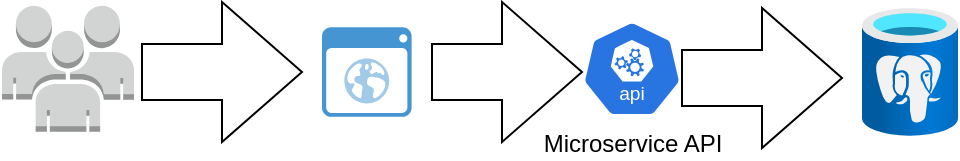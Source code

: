 <mxfile version="24.7.8">
  <diagram name="Page-1" id="4ynfWkz8tXfh3DbcyxUi">
    <mxGraphModel dx="1434" dy="746" grid="1" gridSize="10" guides="1" tooltips="1" connect="1" arrows="1" fold="1" page="1" pageScale="1" pageWidth="850" pageHeight="1100" math="0" shadow="0">
      <root>
        <mxCell id="0" />
        <mxCell id="1" parent="0" />
        <mxCell id="5K2AZYCwFH2fDY0SrhCH-1" value="" style="outlineConnect=0;dashed=0;verticalLabelPosition=bottom;verticalAlign=top;align=center;html=1;shape=mxgraph.aws3.users;fillColor=#D2D3D3;gradientColor=none;" parent="1" vertex="1">
          <mxGeometry x="200" y="321.9" width="66" height="63" as="geometry" />
        </mxCell>
        <mxCell id="5K2AZYCwFH2fDY0SrhCH-2" value="" style="shadow=0;dashed=0;html=1;strokeColor=none;fillColor=#4495D1;labelPosition=center;verticalLabelPosition=bottom;verticalAlign=top;align=center;outlineConnect=0;shape=mxgraph.veeam.2d.web_ui;" parent="1" vertex="1">
          <mxGeometry x="360" y="332.6" width="44.8" height="44.8" as="geometry" />
        </mxCell>
        <mxCell id="5K2AZYCwFH2fDY0SrhCH-6" value="Microservice API" style="aspect=fixed;sketch=0;html=1;dashed=0;whitespace=wrap;verticalLabelPosition=bottom;verticalAlign=top;fillColor=#2875E2;strokeColor=#ffffff;points=[[0.005,0.63,0],[0.1,0.2,0],[0.9,0.2,0],[0.5,0,0],[0.995,0.63,0],[0.72,0.99,0],[0.5,1,0],[0.28,0.99,0]];shape=mxgraph.kubernetes.icon2;kubernetesLabel=1;prIcon=api" parent="1" vertex="1">
          <mxGeometry x="490" y="329.4" width="50" height="48" as="geometry" />
        </mxCell>
        <mxCell id="5K2AZYCwFH2fDY0SrhCH-10" value="" style="image;aspect=fixed;html=1;points=[];align=center;fontSize=12;image=img/lib/azure2/databases/Azure_Database_PostgreSQL_Server.svg;" parent="1" vertex="1">
          <mxGeometry x="630" y="323" width="48" height="64" as="geometry" />
        </mxCell>
        <mxCell id="5K2AZYCwFH2fDY0SrhCH-11" value="" style="html=1;shadow=0;dashed=0;align=center;verticalAlign=middle;shape=mxgraph.arrows2.arrow;dy=0.6;dx=40;notch=0;" parent="1" vertex="1">
          <mxGeometry x="270" y="320" width="80" height="70" as="geometry" />
        </mxCell>
        <mxCell id="5K2AZYCwFH2fDY0SrhCH-12" value="" style="html=1;shadow=0;dashed=0;align=center;verticalAlign=middle;shape=mxgraph.arrows2.arrow;dy=0.6;dx=40;notch=0;" parent="1" vertex="1">
          <mxGeometry x="415" y="320" width="75" height="70" as="geometry" />
        </mxCell>
        <mxCell id="5K2AZYCwFH2fDY0SrhCH-13" value="" style="html=1;shadow=0;dashed=0;align=center;verticalAlign=middle;shape=mxgraph.arrows2.arrow;dy=0.6;dx=40;notch=0;" parent="1" vertex="1">
          <mxGeometry x="540" y="323" width="80" height="70" as="geometry" />
        </mxCell>
      </root>
    </mxGraphModel>
  </diagram>
</mxfile>
